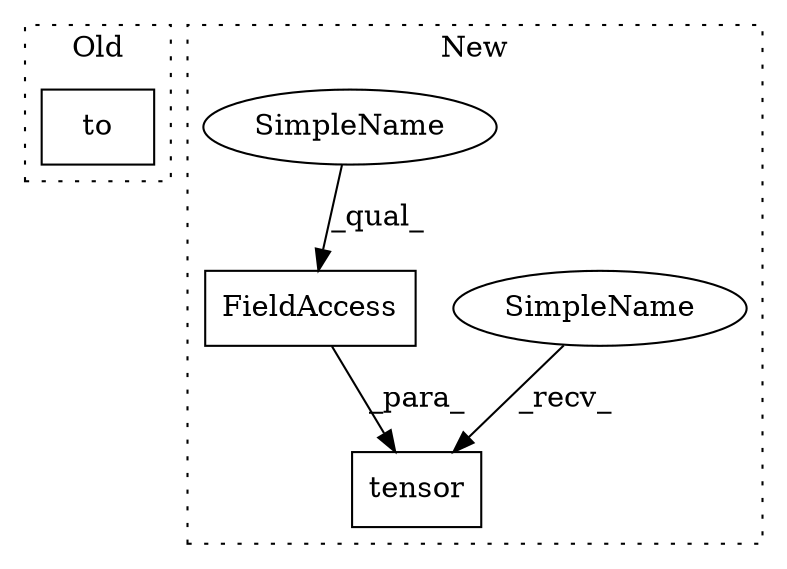 digraph G {
subgraph cluster0 {
1 [label="to" a="32" s="6531,6540" l="3,1" shape="box"];
label = "Old";
style="dotted";
}
subgraph cluster1 {
2 [label="tensor" a="32" s="6055,6088" l="7,1" shape="box"];
3 [label="FieldAccess" a="22" s="6070" l="11" shape="box"];
4 [label="SimpleName" a="42" s="6049" l="5" shape="ellipse"];
5 [label="SimpleName" a="42" s="6070" l="5" shape="ellipse"];
label = "New";
style="dotted";
}
3 -> 2 [label="_para_"];
4 -> 2 [label="_recv_"];
5 -> 3 [label="_qual_"];
}